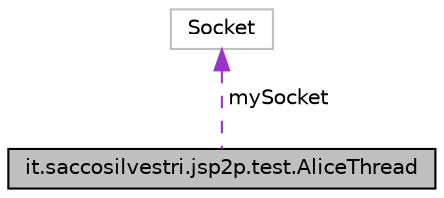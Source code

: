 digraph G
{
  edge [fontname="Helvetica",fontsize="10",labelfontname="Helvetica",labelfontsize="10"];
  node [fontname="Helvetica",fontsize="10",shape=record];
  Node1 [label="it.saccosilvestri.jsp2p.test.AliceThread",height=0.2,width=0.4,color="black", fillcolor="grey75", style="filled" fontcolor="black"];
  Node2 -> Node1 [dir="back",color="darkorchid3",fontsize="10",style="dashed",label=" mySocket" ,fontname="Helvetica"];
  Node2 [label="Socket",height=0.2,width=0.4,color="grey75", fillcolor="white", style="filled"];
}
